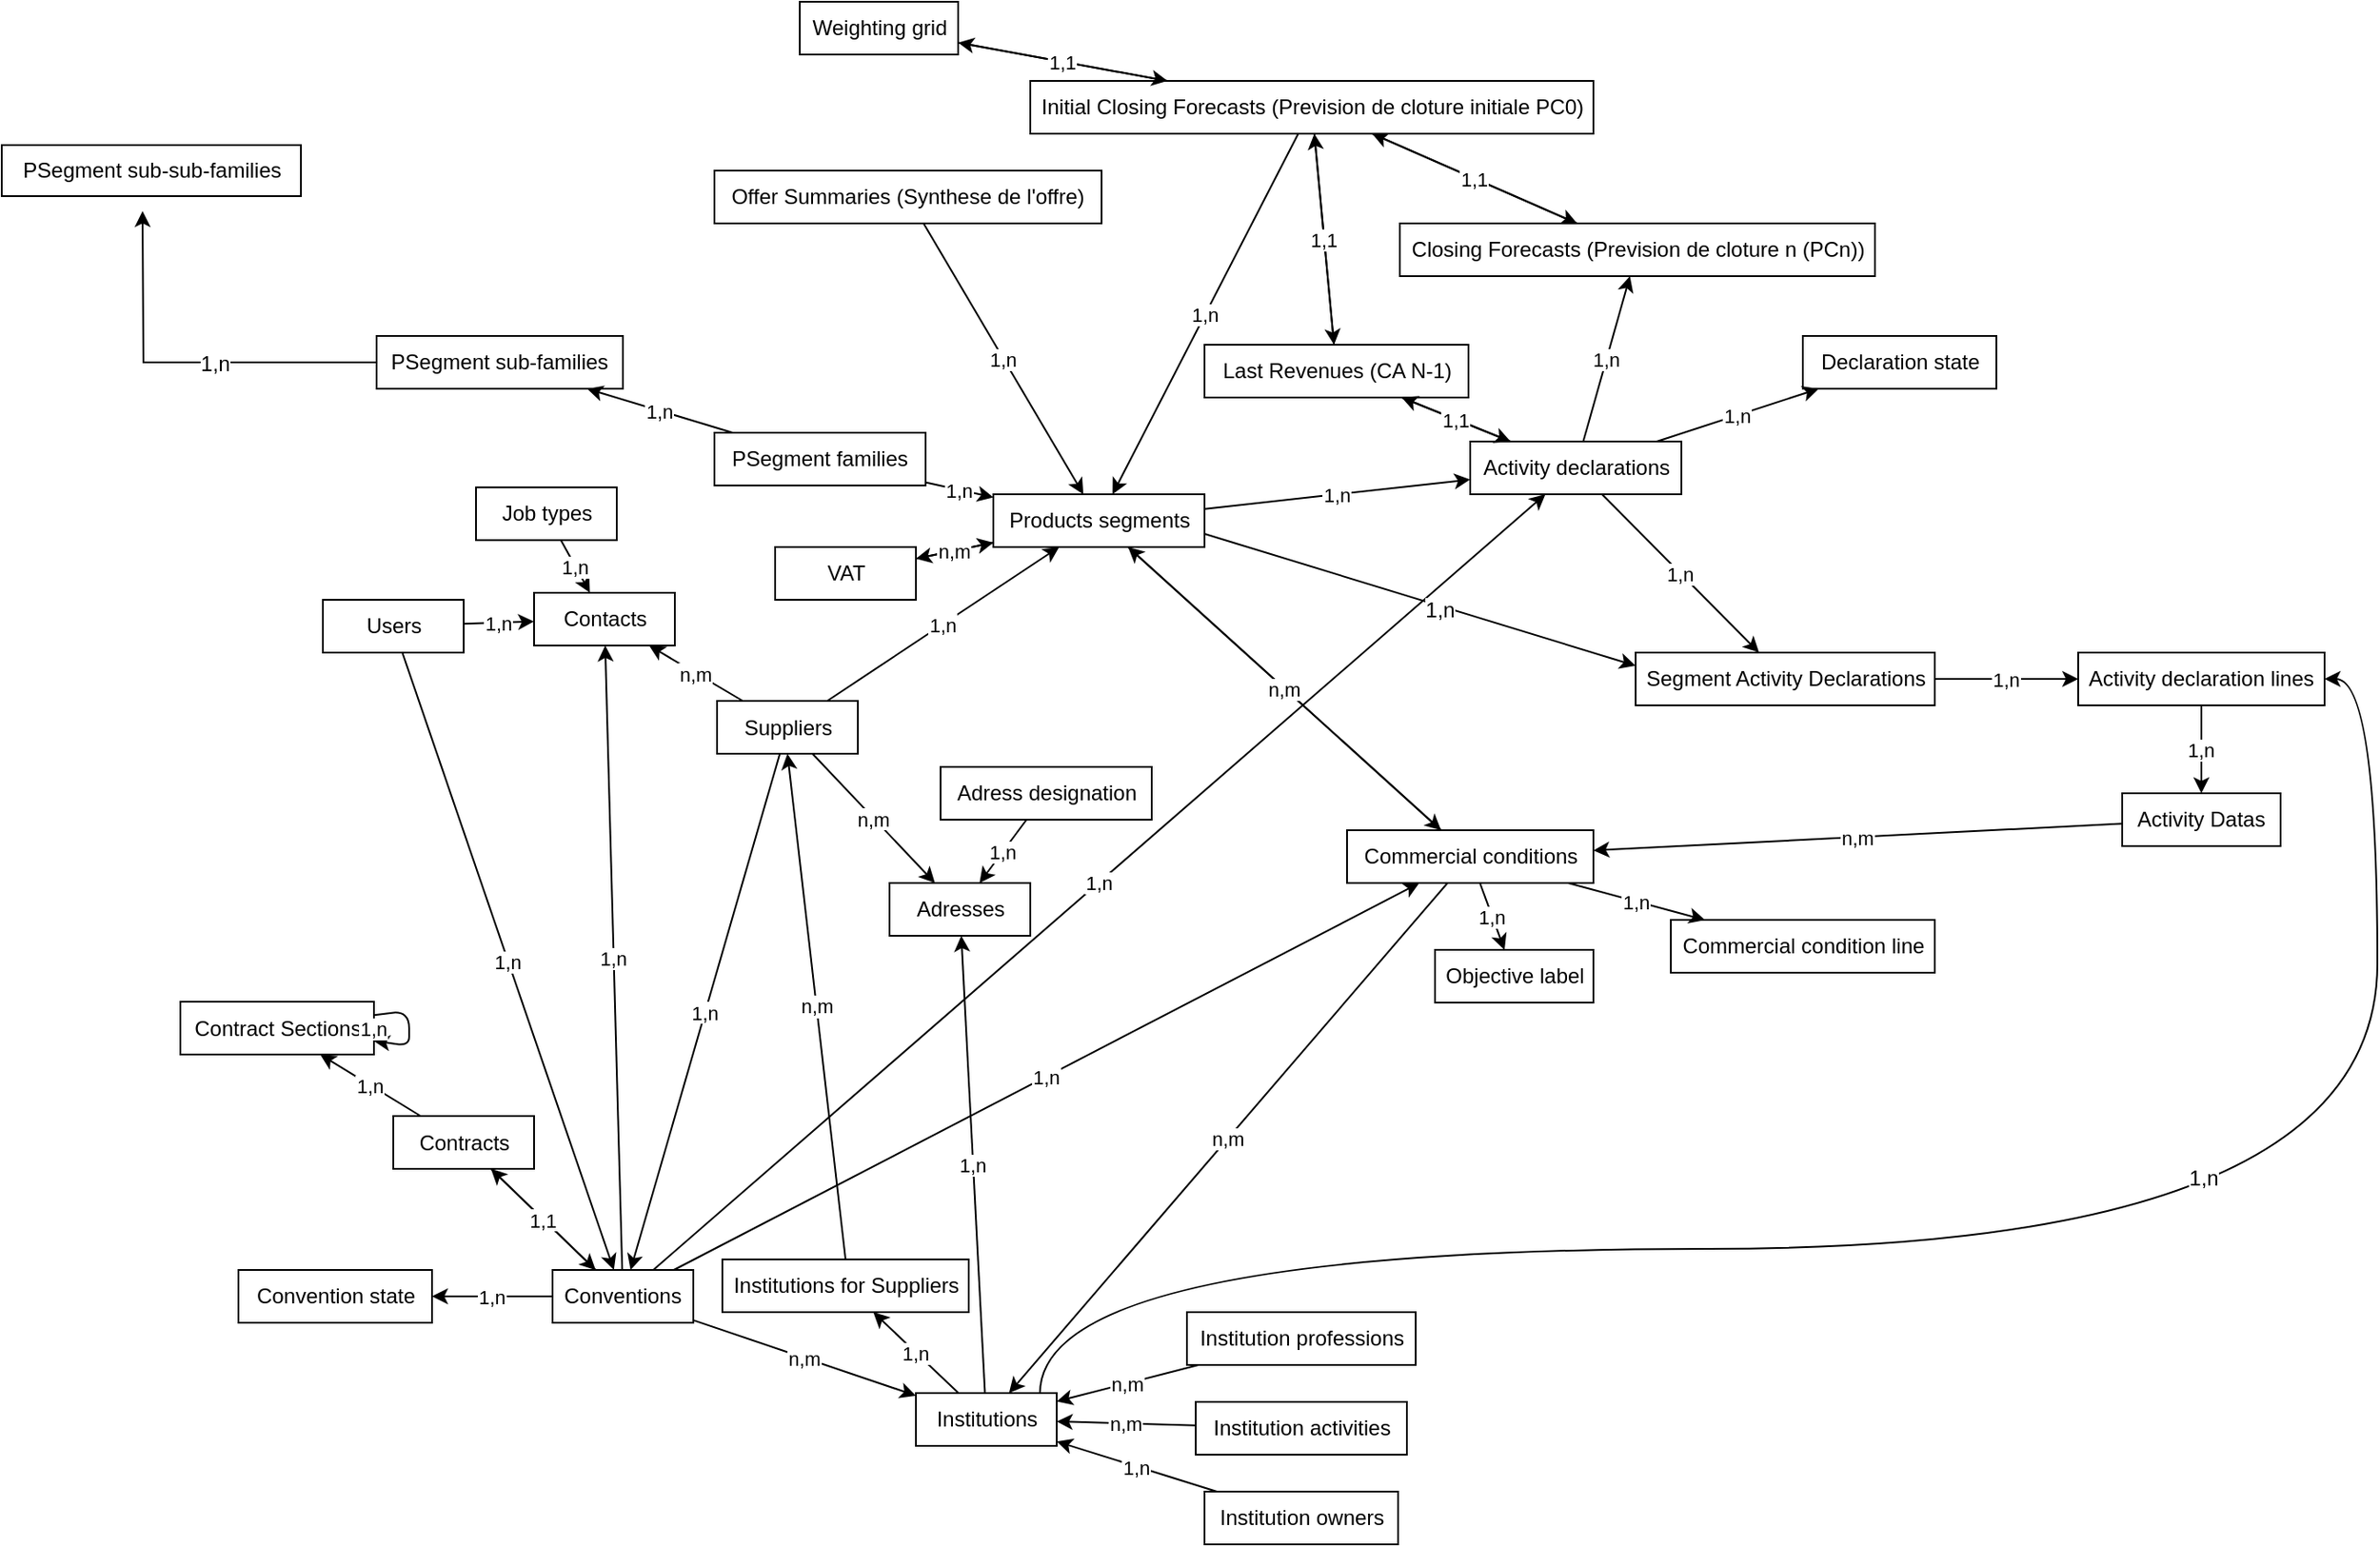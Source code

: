 <mxfile version="10.7.7" type="github"><diagram id="naOd1OUL0D1q2wEyUwnQ" name="Page-1"><mxGraphModel dx="1010" dy="582" grid="1" gridSize="10" guides="1" tooltips="1" connect="1" arrows="1" fold="1" page="1" pageScale="1" pageWidth="827" pageHeight="1169" math="0" shadow="0"><root><mxCell id="0"/><mxCell id="1" parent="0"/><mxCell id="yR6SuKaiQKpG99iB0D87-2" value="Suppliers" style="whiteSpace=wrap;html=1;" parent="1" vertex="1"><mxGeometry x="426.5" y="508.5" width="80" height="30" as="geometry"/></mxCell><mxCell id="yR6SuKaiQKpG99iB0D87-3" value="Products segments" style="whiteSpace=wrap;html=1;" parent="1" vertex="1"><mxGeometry x="583.5" y="391" width="120" height="30" as="geometry"/></mxCell><mxCell id="yR6SuKaiQKpG99iB0D87-4" value="1,n" parent="1" source="yR6SuKaiQKpG99iB0D87-2" target="yR6SuKaiQKpG99iB0D87-3" edge="1"><mxGeometry x="113.5" y="116" as="geometry"/></mxCell><mxCell id="yR6SuKaiQKpG99iB0D87-5" value="Conventions" style="whiteSpace=wrap;html=1;" parent="1" vertex="1"><mxGeometry x="333" y="832" width="80" height="30" as="geometry"/></mxCell><mxCell id="yR6SuKaiQKpG99iB0D87-6" value="1,n" parent="1" source="yR6SuKaiQKpG99iB0D87-2" target="yR6SuKaiQKpG99iB0D87-5" edge="1"><mxGeometry x="113.5" y="116" as="geometry"/></mxCell><mxCell id="yR6SuKaiQKpG99iB0D87-7" value="Adresses" style="whiteSpace=wrap;html=1;" parent="1" vertex="1"><mxGeometry x="524.5" y="612" width="80" height="30" as="geometry"/></mxCell><mxCell id="yR6SuKaiQKpG99iB0D87-8" value="n,m" parent="1" source="yR6SuKaiQKpG99iB0D87-2" target="yR6SuKaiQKpG99iB0D87-7" edge="1"><mxGeometry x="113.5" y="116" as="geometry"/></mxCell><mxCell id="yR6SuKaiQKpG99iB0D87-9" value="Institutions" style="whiteSpace=wrap;html=1;" parent="1" vertex="1"><mxGeometry x="539.5" y="902" width="80" height="30" as="geometry"/></mxCell><mxCell id="yR6SuKaiQKpG99iB0D87-10" value="1,n" parent="1" source="yR6SuKaiQKpG99iB0D87-9" target="yR6SuKaiQKpG99iB0D87-7" edge="1"><mxGeometry x="113.5" y="116" as="geometry"/></mxCell><mxCell id="yR6SuKaiQKpG99iB0D87-11" value="Institutions for Suppliers" style="whiteSpace=wrap;html=1;" parent="1" vertex="1"><mxGeometry x="429.5" y="826" width="140" height="30" as="geometry"/></mxCell><mxCell id="yR6SuKaiQKpG99iB0D87-12" value="1,n" parent="1" source="yR6SuKaiQKpG99iB0D87-9" target="yR6SuKaiQKpG99iB0D87-11" edge="1"><mxGeometry x="118.5" y="241" as="geometry"/></mxCell><mxCell id="yR6SuKaiQKpG99iB0D87-13" value="Adress designation" style="whiteSpace=wrap;html=1;" parent="1" vertex="1"><mxGeometry x="553.5" y="546" width="120" height="30" as="geometry"/></mxCell><mxCell id="yR6SuKaiQKpG99iB0D87-14" value="1,n" parent="1" source="yR6SuKaiQKpG99iB0D87-13" target="yR6SuKaiQKpG99iB0D87-7" edge="1"><mxGeometry x="113.5" y="116" as="geometry"/></mxCell><mxCell id="yR6SuKaiQKpG99iB0D87-15" value="Institution owners" style="whiteSpace=wrap;html=1;" parent="1" vertex="1"><mxGeometry x="703.5" y="958" width="110" height="30" as="geometry"/></mxCell><mxCell id="yR6SuKaiQKpG99iB0D87-16" value="1,n" parent="1" source="yR6SuKaiQKpG99iB0D87-15" target="yR6SuKaiQKpG99iB0D87-9" edge="1"><mxGeometry x="118.5" y="241" as="geometry"/></mxCell><mxCell id="yR6SuKaiQKpG99iB0D87-17" value="Institution professions" style="whiteSpace=wrap;html=1;" parent="1" vertex="1"><mxGeometry x="693.5" y="856" width="130" height="30" as="geometry"/></mxCell><mxCell id="yR6SuKaiQKpG99iB0D87-18" value="n,m" parent="1" source="yR6SuKaiQKpG99iB0D87-17" target="yR6SuKaiQKpG99iB0D87-9" edge="1"><mxGeometry x="118.5" y="241" as="geometry"/></mxCell><mxCell id="yR6SuKaiQKpG99iB0D87-19" value="Institution activities" style="whiteSpace=wrap;html=1;" parent="1" vertex="1"><mxGeometry x="698.5" y="907" width="120" height="30" as="geometry"/></mxCell><mxCell id="yR6SuKaiQKpG99iB0D87-20" value="n,m" parent="1" source="yR6SuKaiQKpG99iB0D87-19" target="yR6SuKaiQKpG99iB0D87-9" edge="1"><mxGeometry x="118.5" y="241" as="geometry"/></mxCell><mxCell id="yR6SuKaiQKpG99iB0D87-21" value="n,m" parent="1" source="yR6SuKaiQKpG99iB0D87-5" target="yR6SuKaiQKpG99iB0D87-9" edge="1"><mxGeometry x="113.5" y="116" as="geometry"/></mxCell><mxCell id="yR6SuKaiQKpG99iB0D87-22" value="Commercial conditions" style="whiteSpace=wrap;html=1;" parent="1" vertex="1"><mxGeometry x="784.5" y="582" width="140" height="30" as="geometry"/></mxCell><mxCell id="yR6SuKaiQKpG99iB0D87-23" value="1,n" parent="1" source="yR6SuKaiQKpG99iB0D87-5" target="yR6SuKaiQKpG99iB0D87-22" edge="1"><mxGeometry x="113.5" y="116" as="geometry"/></mxCell><mxCell id="yR6SuKaiQKpG99iB0D87-24" value="Convention state" style="whiteSpace=wrap;html=1;" parent="1" vertex="1"><mxGeometry x="154.5" y="832" width="110" height="30" as="geometry"/></mxCell><mxCell id="yR6SuKaiQKpG99iB0D87-25" value="1,n" parent="1" source="yR6SuKaiQKpG99iB0D87-5" target="yR6SuKaiQKpG99iB0D87-24" edge="1"><mxGeometry x="6.5" y="348.5" as="geometry"/></mxCell><mxCell id="yR6SuKaiQKpG99iB0D87-26" value="n,m" parent="1" source="yR6SuKaiQKpG99iB0D87-22" target="yR6SuKaiQKpG99iB0D87-9" edge="1"><mxGeometry x="113.5" y="116" as="geometry"/></mxCell><mxCell id="yR6SuKaiQKpG99iB0D87-27" value="Objective label" style="whiteSpace=wrap;html=1;" parent="1" vertex="1"><mxGeometry x="834.5" y="650" width="90" height="30" as="geometry"/></mxCell><mxCell id="yR6SuKaiQKpG99iB0D87-28" value="1,n" parent="1" source="yR6SuKaiQKpG99iB0D87-22" target="yR6SuKaiQKpG99iB0D87-27" edge="1"><mxGeometry x="113.5" y="116" as="geometry"/></mxCell><mxCell id="yR6SuKaiQKpG99iB0D87-29" value="Commercial condition line" style="whiteSpace=wrap;html=1;" parent="1" vertex="1"><mxGeometry x="968.5" y="633" width="150" height="30" as="geometry"/></mxCell><mxCell id="yR6SuKaiQKpG99iB0D87-30" value="1,n" parent="1" source="yR6SuKaiQKpG99iB0D87-22" target="yR6SuKaiQKpG99iB0D87-29" edge="1"><mxGeometry x="113.5" y="116" as="geometry"/></mxCell><mxCell id="yR6SuKaiQKpG99iB0D87-31" value="Activity Datas" style="whiteSpace=wrap;html=1;" parent="1" vertex="1"><mxGeometry x="1225" y="561" width="90" height="30" as="geometry"/></mxCell><mxCell id="yR6SuKaiQKpG99iB0D87-32" value="n,m" parent="1" source="yR6SuKaiQKpG99iB0D87-31" target="yR6SuKaiQKpG99iB0D87-22" edge="1"><mxGeometry x="113.5" y="116" as="geometry"/></mxCell><mxCell id="yR6SuKaiQKpG99iB0D87-33" value="n,m" parent="1" source="yR6SuKaiQKpG99iB0D87-3" target="yR6SuKaiQKpG99iB0D87-22" edge="1"><mxGeometry x="113.5" y="116" as="geometry"/></mxCell><mxCell id="yR6SuKaiQKpG99iB0D87-34" value="Activity declarations" style="whiteSpace=wrap;html=1;" parent="1" vertex="1"><mxGeometry x="854.5" y="361" width="120" height="30" as="geometry"/></mxCell><mxCell id="yR6SuKaiQKpG99iB0D87-35" value="1,n" parent="1" source="yR6SuKaiQKpG99iB0D87-3" target="yR6SuKaiQKpG99iB0D87-34" edge="1"><mxGeometry x="113.5" y="116" as="geometry"/></mxCell><mxCell id="yR6SuKaiQKpG99iB0D87-36" value="PSegment families" style="whiteSpace=wrap;html=1;" parent="1" vertex="1"><mxGeometry x="425" y="356" width="120" height="30" as="geometry"/></mxCell><mxCell id="oFBpV0TSgXio45cTk3Qw-5" style="edgeStyle=orthogonalEdgeStyle;rounded=0;orthogonalLoop=1;jettySize=auto;html=1;" edge="1" parent="1" source="yR6SuKaiQKpG99iB0D87-37"><mxGeometry relative="1" as="geometry"><mxPoint x="100" y="230" as="targetPoint"/></mxGeometry></mxCell><mxCell id="oFBpV0TSgXio45cTk3Qw-6" value="1,n" style="text;html=1;resizable=0;points=[];align=center;verticalAlign=middle;labelBackgroundColor=#ffffff;" vertex="1" connectable="0" parent="oFBpV0TSgXio45cTk3Qw-5"><mxGeometry x="-0.158" y="1" relative="1" as="geometry"><mxPoint as="offset"/></mxGeometry></mxCell><mxCell id="yR6SuKaiQKpG99iB0D87-37" value="PSegment sub-families" style="whiteSpace=wrap;html=1;" parent="1" vertex="1"><mxGeometry x="233" y="301" width="140" height="30" as="geometry"/></mxCell><mxCell id="yR6SuKaiQKpG99iB0D87-38" value="1,n" parent="1" source="yR6SuKaiQKpG99iB0D87-36" target="yR6SuKaiQKpG99iB0D87-37" edge="1"><mxGeometry x="113.5" y="116" as="geometry"/></mxCell><mxCell id="yR6SuKaiQKpG99iB0D87-39" value="1,n" parent="1" source="yR6SuKaiQKpG99iB0D87-36" target="yR6SuKaiQKpG99iB0D87-3" edge="1"><mxGeometry x="113.5" y="116" as="geometry"/></mxCell><mxCell id="yR6SuKaiQKpG99iB0D87-40" value="n,m" parent="1" source="yR6SuKaiQKpG99iB0D87-22" target="yR6SuKaiQKpG99iB0D87-3" edge="1"><mxGeometry x="113.5" y="116" as="geometry"/></mxCell><mxCell id="yR6SuKaiQKpG99iB0D87-41" value="VAT" style="whiteSpace=wrap;html=1;" parent="1" vertex="1"><mxGeometry x="459.5" y="421" width="80" height="30" as="geometry"/></mxCell><mxCell id="yR6SuKaiQKpG99iB0D87-42" value="n,m" parent="1" source="yR6SuKaiQKpG99iB0D87-41" target="yR6SuKaiQKpG99iB0D87-3" edge="1"><mxGeometry x="113.5" y="116" as="geometry"/></mxCell><mxCell id="yR6SuKaiQKpG99iB0D87-43" value="n,m" parent="1" source="yR6SuKaiQKpG99iB0D87-3" target="yR6SuKaiQKpG99iB0D87-41" edge="1"><mxGeometry x="113.5" y="116" as="geometry"/></mxCell><mxCell id="yR6SuKaiQKpG99iB0D87-44" value="Contracts" style="whiteSpace=wrap;html=1;" parent="1" vertex="1"><mxGeometry x="242.5" y="744.5" width="80" height="30" as="geometry"/></mxCell><mxCell id="yR6SuKaiQKpG99iB0D87-45" value="1,1" parent="1" source="yR6SuKaiQKpG99iB0D87-44" target="yR6SuKaiQKpG99iB0D87-5" edge="1"><mxGeometry x="6.5" y="348.5" as="geometry"/></mxCell><mxCell id="yR6SuKaiQKpG99iB0D87-46" value="1,1" parent="1" source="yR6SuKaiQKpG99iB0D87-5" target="yR6SuKaiQKpG99iB0D87-44" edge="1"><mxGeometry x="6.5" y="348.5" as="geometry"/></mxCell><mxCell id="yR6SuKaiQKpG99iB0D87-47" value="Contract Sections" style="whiteSpace=wrap;html=1;" parent="1" vertex="1"><mxGeometry x="121.5" y="679.5" width="110" height="30" as="geometry"/></mxCell><mxCell id="yR6SuKaiQKpG99iB0D87-48" value="1,n" parent="1" source="yR6SuKaiQKpG99iB0D87-47" target="yR6SuKaiQKpG99iB0D87-47" edge="1"><mxGeometry x="6.5" y="348.5" as="geometry"/></mxCell><mxCell id="yR6SuKaiQKpG99iB0D87-49" value="1,n" parent="1" source="yR6SuKaiQKpG99iB0D87-44" target="yR6SuKaiQKpG99iB0D87-47" edge="1"><mxGeometry x="6.5" y="348.5" as="geometry"/></mxCell><mxCell id="yR6SuKaiQKpG99iB0D87-50" value="1,n" parent="1" source="yR6SuKaiQKpG99iB0D87-5" target="yR6SuKaiQKpG99iB0D87-34" edge="1"><mxGeometry x="113.5" y="116" as="geometry"/></mxCell><mxCell id="yR6SuKaiQKpG99iB0D87-51" value="Segment Activity Declarations" style="whiteSpace=wrap;html=1;" parent="1" vertex="1"><mxGeometry x="948.5" y="481" width="170" height="30" as="geometry"/></mxCell><mxCell id="yR6SuKaiQKpG99iB0D87-52" value="1,n" parent="1" source="yR6SuKaiQKpG99iB0D87-34" target="yR6SuKaiQKpG99iB0D87-51" edge="1"><mxGeometry x="113.5" y="116" as="geometry"/></mxCell><mxCell id="yR6SuKaiQKpG99iB0D87-53" value="Closing Forecasts (Prevision de cloture n (PCn))" style="whiteSpace=wrap;html=1;" parent="1" vertex="1"><mxGeometry x="814.5" y="237" width="270" height="30" as="geometry"/></mxCell><mxCell id="yR6SuKaiQKpG99iB0D87-54" value="1,n" parent="1" source="yR6SuKaiQKpG99iB0D87-34" target="yR6SuKaiQKpG99iB0D87-53" edge="1"><mxGeometry x="113.5" y="116" as="geometry"/></mxCell><mxCell id="yR6SuKaiQKpG99iB0D87-55" value="Declaration state" style="whiteSpace=wrap;html=1;" parent="1" vertex="1"><mxGeometry x="1043.5" y="301" width="110" height="30" as="geometry"/></mxCell><mxCell id="yR6SuKaiQKpG99iB0D87-56" value="1,n" parent="1" source="yR6SuKaiQKpG99iB0D87-34" target="yR6SuKaiQKpG99iB0D87-55" edge="1"><mxGeometry x="113.5" y="116" as="geometry"/></mxCell><mxCell id="71o8TnyF8GGuxDiCUTte-1" style="edgeStyle=orthogonalEdgeStyle;orthogonalLoop=1;jettySize=auto;html=1;exitX=0.881;exitY=0.007;exitDx=0;exitDy=0;exitPerimeter=0;strokeColor=#000000;curved=1;" parent="1" source="yR6SuKaiQKpG99iB0D87-9" target="yR6SuKaiQKpG99iB0D87-57" edge="1"><mxGeometry relative="1" as="geometry"><Array as="points"><mxPoint x="610" y="820"/><mxPoint x="1370" y="820"/><mxPoint x="1370" y="496"/></Array></mxGeometry></mxCell><mxCell id="71o8TnyF8GGuxDiCUTte-2" value="1,n" style="text;html=1;resizable=0;points=[];align=center;verticalAlign=middle;labelBackgroundColor=#ffffff;" parent="71o8TnyF8GGuxDiCUTte-1" vertex="1" connectable="0"><mxGeometry x="0.285" relative="1" as="geometry"><mxPoint x="-26" y="-40" as="offset"/></mxGeometry></mxCell><mxCell id="yR6SuKaiQKpG99iB0D87-57" value="Activity declaration lines" style="whiteSpace=wrap;html=1;" parent="1" vertex="1"><mxGeometry x="1200" y="481" width="140" height="30" as="geometry"/></mxCell><mxCell id="yR6SuKaiQKpG99iB0D87-58" value="1,n" parent="1" source="yR6SuKaiQKpG99iB0D87-51" target="yR6SuKaiQKpG99iB0D87-57" edge="1"><mxGeometry x="294.5" y="95" as="geometry"/></mxCell><mxCell id="yR6SuKaiQKpG99iB0D87-59" value="1,n" parent="1" source="yR6SuKaiQKpG99iB0D87-57" target="yR6SuKaiQKpG99iB0D87-31" edge="1"><mxGeometry x="294.5" y="95" as="geometry"/></mxCell><mxCell id="yR6SuKaiQKpG99iB0D87-60" value="Initial Closing Forecasts (Prevision de cloture initiale PC0)" style="whiteSpace=wrap;html=1;" parent="1" vertex="1"><mxGeometry x="604.5" y="156" width="320" height="30" as="geometry"/></mxCell><mxCell id="yR6SuKaiQKpG99iB0D87-61" value="1,1" parent="1" source="yR6SuKaiQKpG99iB0D87-53" target="yR6SuKaiQKpG99iB0D87-60" edge="1"><mxGeometry x="113.5" y="116" as="geometry"/></mxCell><mxCell id="yR6SuKaiQKpG99iB0D87-62" value="1,1" parent="1" source="yR6SuKaiQKpG99iB0D87-60" target="yR6SuKaiQKpG99iB0D87-53" edge="1"><mxGeometry x="113.5" y="116" as="geometry"/></mxCell><mxCell id="yR6SuKaiQKpG99iB0D87-63" value="1,n" parent="1" source="yR6SuKaiQKpG99iB0D87-60" target="yR6SuKaiQKpG99iB0D87-3" edge="1"><mxGeometry x="113.5" y="116" as="geometry"/></mxCell><mxCell id="yR6SuKaiQKpG99iB0D87-64" value="Offer Summaries (Synthese de l'offre)" style="whiteSpace=wrap;html=1;" parent="1" vertex="1"><mxGeometry x="425" y="207" width="220" height="30" as="geometry"/></mxCell><mxCell id="yR6SuKaiQKpG99iB0D87-65" value="1,n" parent="1" source="yR6SuKaiQKpG99iB0D87-64" target="yR6SuKaiQKpG99iB0D87-3" edge="1"><mxGeometry x="113.5" y="116" as="geometry"/></mxCell><mxCell id="yR6SuKaiQKpG99iB0D87-66" value="Last Revenues (CA N-1)" style="whiteSpace=wrap;html=1;" parent="1" vertex="1"><mxGeometry x="703.5" y="306" width="150" height="30" as="geometry"/></mxCell><mxCell id="yR6SuKaiQKpG99iB0D87-67" value="1,1" parent="1" source="yR6SuKaiQKpG99iB0D87-66" target="yR6SuKaiQKpG99iB0D87-60" edge="1"><mxGeometry x="113.5" y="116" as="geometry"/></mxCell><mxCell id="yR6SuKaiQKpG99iB0D87-68" value="1,1" parent="1" source="yR6SuKaiQKpG99iB0D87-60" target="yR6SuKaiQKpG99iB0D87-66" edge="1"><mxGeometry x="113.5" y="116" as="geometry"/></mxCell><mxCell id="yR6SuKaiQKpG99iB0D87-69" value="Weighting grid" style="whiteSpace=wrap;html=1;" parent="1" vertex="1"><mxGeometry x="473.5" y="111" width="90" height="30" as="geometry"/></mxCell><mxCell id="yR6SuKaiQKpG99iB0D87-70" value="1,1" parent="1" source="yR6SuKaiQKpG99iB0D87-69" target="yR6SuKaiQKpG99iB0D87-60" edge="1"><mxGeometry x="113.5" y="116" as="geometry"/></mxCell><mxCell id="yR6SuKaiQKpG99iB0D87-71" value="1,1" parent="1" source="yR6SuKaiQKpG99iB0D87-60" target="yR6SuKaiQKpG99iB0D87-69" edge="1"><mxGeometry x="113.5" y="116" as="geometry"/></mxCell><mxCell id="yR6SuKaiQKpG99iB0D87-72" value="1,1" parent="1" source="yR6SuKaiQKpG99iB0D87-66" target="yR6SuKaiQKpG99iB0D87-34" edge="1"><mxGeometry x="113.5" y="116" as="geometry"/></mxCell><mxCell id="yR6SuKaiQKpG99iB0D87-73" value="1,1" parent="1" source="yR6SuKaiQKpG99iB0D87-34" target="yR6SuKaiQKpG99iB0D87-66" edge="1"><mxGeometry x="113.5" y="116" as="geometry"/></mxCell><mxCell id="yR6SuKaiQKpG99iB0D87-74" value="Users" style="whiteSpace=wrap;html=1;" parent="1" vertex="1"><mxGeometry x="202.5" y="451" width="80" height="30" as="geometry"/></mxCell><mxCell id="yR6SuKaiQKpG99iB0D87-75" value="Contacts" style="whiteSpace=wrap;html=1;" parent="1" vertex="1"><mxGeometry x="322.5" y="447" width="80" height="30" as="geometry"/></mxCell><mxCell id="yR6SuKaiQKpG99iB0D87-76" value="1,n" parent="1" source="yR6SuKaiQKpG99iB0D87-74" target="yR6SuKaiQKpG99iB0D87-75" edge="1"><mxGeometry x="33.5" y="77" as="geometry"/></mxCell><mxCell id="yR6SuKaiQKpG99iB0D87-77" value="1,n" parent="1" source="yR6SuKaiQKpG99iB0D87-5" target="yR6SuKaiQKpG99iB0D87-75" edge="1"><mxGeometry x="113.5" y="116" as="geometry"/></mxCell><mxCell id="yR6SuKaiQKpG99iB0D87-78" value="n,m" parent="1" source="yR6SuKaiQKpG99iB0D87-2" target="yR6SuKaiQKpG99iB0D87-75" edge="1"><mxGeometry x="33.5" y="77" as="geometry"/></mxCell><mxCell id="yR6SuKaiQKpG99iB0D87-79" value="1,n" parent="1" source="yR6SuKaiQKpG99iB0D87-74" target="yR6SuKaiQKpG99iB0D87-5" edge="1"><mxGeometry x="113.5" y="116" as="geometry"/></mxCell><mxCell id="yR6SuKaiQKpG99iB0D87-80" value="Job types" style="whiteSpace=wrap;html=1;" parent="1" vertex="1"><mxGeometry x="289.5" y="387.1" width="80" height="30" as="geometry"/></mxCell><mxCell id="yR6SuKaiQKpG99iB0D87-81" value="1,n" parent="1" source="yR6SuKaiQKpG99iB0D87-80" target="yR6SuKaiQKpG99iB0D87-75" edge="1"><mxGeometry x="33.5" y="77" as="geometry"/></mxCell><mxCell id="jRkACH4_h2vfaJKsrGcW-4" value="" style="endArrow=classic;html=1;exitX=1;exitY=0.75;exitDx=0;exitDy=0;entryX=0;entryY=0.25;entryDx=0;entryDy=0;" parent="1" source="yR6SuKaiQKpG99iB0D87-3" target="yR6SuKaiQKpG99iB0D87-51" edge="1"><mxGeometry width="50" height="50" relative="1" as="geometry"><mxPoint x="1310" y="280" as="sourcePoint"/><mxPoint x="1360" y="230" as="targetPoint"/></mxGeometry></mxCell><mxCell id="jRkACH4_h2vfaJKsrGcW-5" value="1,n" style="text;html=1;resizable=0;points=[];align=center;verticalAlign=middle;labelBackgroundColor=#ffffff;" parent="jRkACH4_h2vfaJKsrGcW-4" vertex="1" connectable="0"><mxGeometry x="0.088" y="-1" relative="1" as="geometry"><mxPoint y="1" as="offset"/></mxGeometry></mxCell><mxCell id="71o8TnyF8GGuxDiCUTte-8" value="n,m" style="endArrow=classic;html=1;shadow=0;entryX=0.5;entryY=1;entryDx=0;entryDy=0;exitX=0.5;exitY=0;exitDx=0;exitDy=0;" parent="1" source="yR6SuKaiQKpG99iB0D87-11" target="yR6SuKaiQKpG99iB0D87-2" edge="1"><mxGeometry width="50" height="50" relative="1" as="geometry"><mxPoint x="210" y="1060" as="sourcePoint"/><mxPoint x="260" y="1010" as="targetPoint"/></mxGeometry></mxCell><mxCell id="oFBpV0TSgXio45cTk3Qw-3" value="PSegment sub-sub-families" style="html=1;" vertex="1" parent="1"><mxGeometry x="20" y="192.5" width="170" height="29" as="geometry"/></mxCell></root></mxGraphModel></diagram></mxfile>